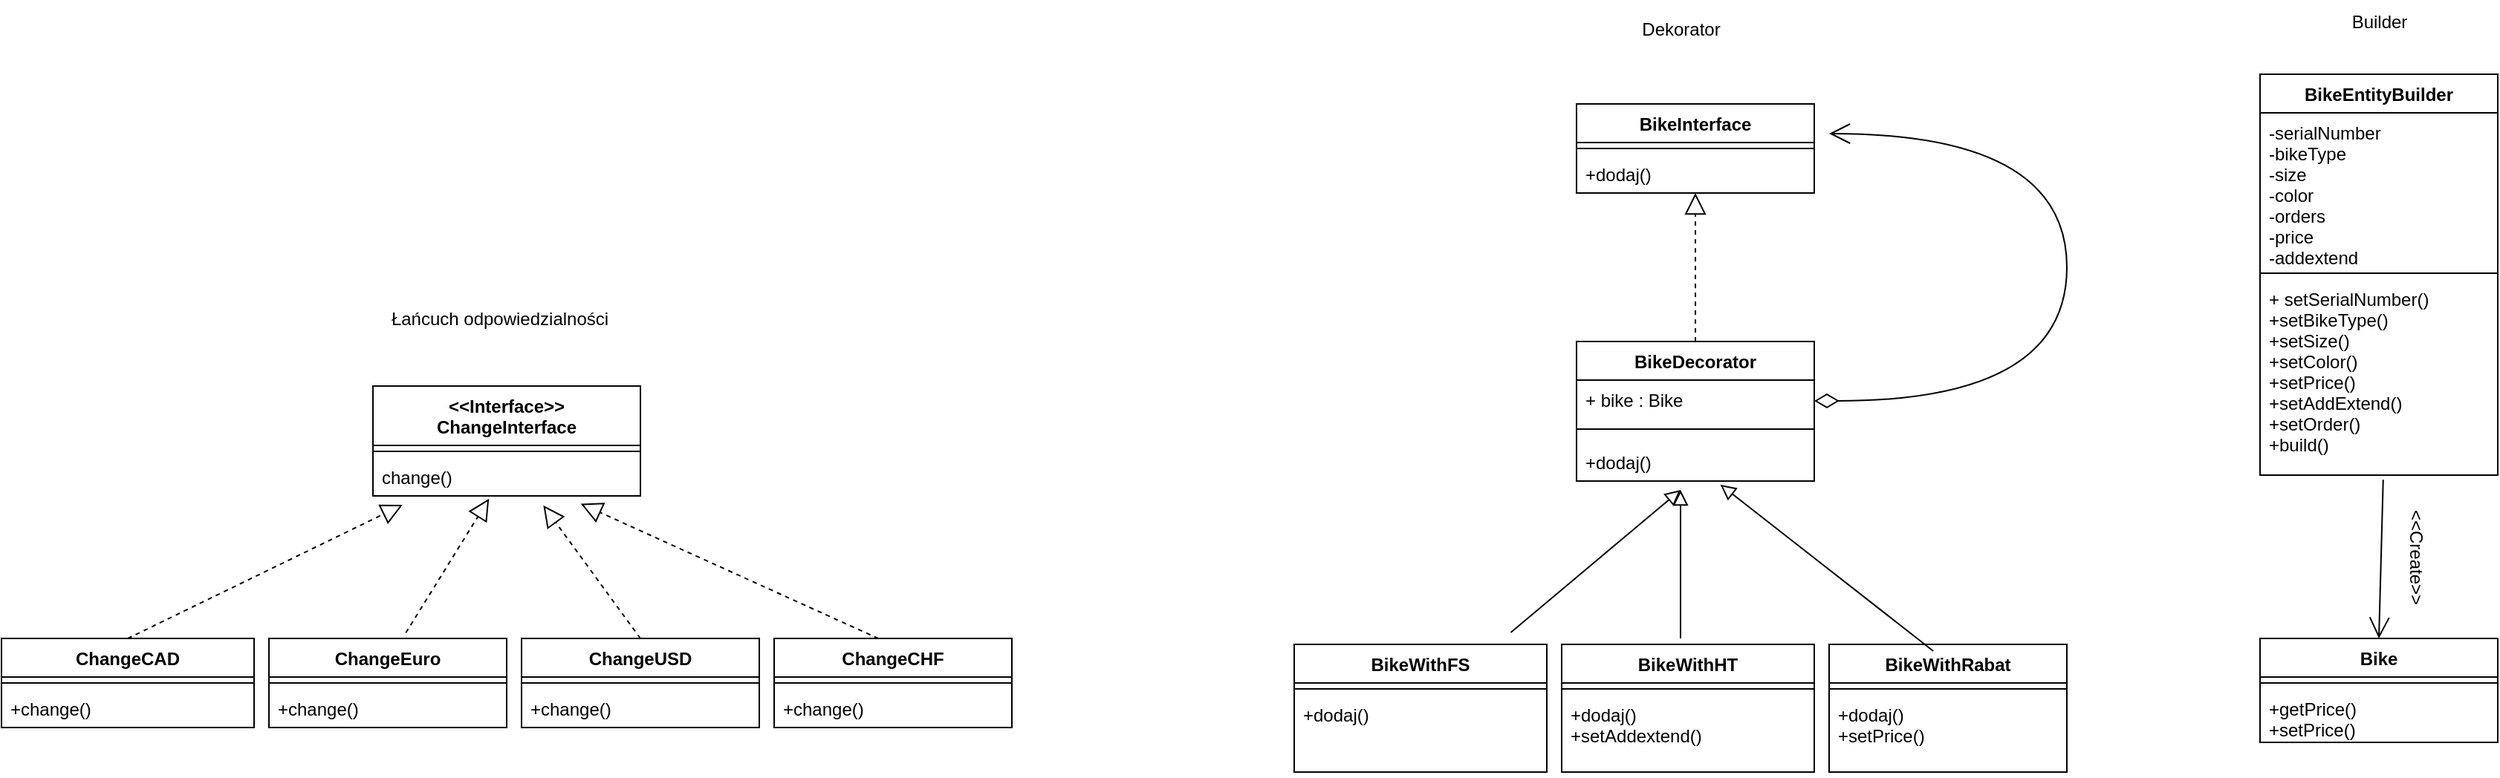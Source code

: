<mxfile version="20.8.10" type="device"><diagram id="e-89voYU3TC_vTLR0w-W" name="Strona-1"><mxGraphModel dx="2912" dy="2593" grid="1" gridSize="10" guides="1" tooltips="1" connect="1" arrows="1" fold="1" page="1" pageScale="1" pageWidth="827" pageHeight="1169" math="0" shadow="0"><root><mxCell id="0"/><mxCell id="1" parent="0"/><mxCell id="jS1EgazjvOxM8Zc1quq6-2" value="BikeInterface" style="swimlane;fontStyle=1;align=center;verticalAlign=top;childLayout=stackLayout;horizontal=1;startSize=26;horizontalStack=0;resizeParent=1;resizeParentMax=0;resizeLast=0;collapsible=1;marginBottom=0;" parent="1" vertex="1"><mxGeometry x="1800" y="-90" width="160" height="60" as="geometry"/></mxCell><mxCell id="jS1EgazjvOxM8Zc1quq6-4" value="" style="line;strokeWidth=1;fillColor=none;align=left;verticalAlign=middle;spacingTop=-1;spacingLeft=3;spacingRight=3;rotatable=0;labelPosition=right;points=[];portConstraint=eastwest;strokeColor=inherit;" parent="jS1EgazjvOxM8Zc1quq6-2" vertex="1"><mxGeometry y="26" width="160" height="8" as="geometry"/></mxCell><mxCell id="jS1EgazjvOxM8Zc1quq6-5" value="+dodaj()" style="text;strokeColor=none;fillColor=none;align=left;verticalAlign=top;spacingLeft=4;spacingRight=4;overflow=hidden;rotatable=0;points=[[0,0.5],[1,0.5]];portConstraint=eastwest;" parent="jS1EgazjvOxM8Zc1quq6-2" vertex="1"><mxGeometry y="34" width="160" height="26" as="geometry"/></mxCell><mxCell id="jS1EgazjvOxM8Zc1quq6-6" value="BikeWithHT" style="swimlane;fontStyle=1;align=center;verticalAlign=top;childLayout=stackLayout;horizontal=1;startSize=26;horizontalStack=0;resizeParent=1;resizeParentMax=0;resizeLast=0;collapsible=1;marginBottom=0;" parent="1" vertex="1"><mxGeometry x="1790" y="274" width="170" height="86" as="geometry"/></mxCell><mxCell id="jS1EgazjvOxM8Zc1quq6-8" value="" style="line;strokeWidth=1;fillColor=none;align=left;verticalAlign=middle;spacingTop=-1;spacingLeft=3;spacingRight=3;rotatable=0;labelPosition=right;points=[];portConstraint=eastwest;strokeColor=inherit;" parent="jS1EgazjvOxM8Zc1quq6-6" vertex="1"><mxGeometry y="26" width="170" height="8" as="geometry"/></mxCell><mxCell id="jS1EgazjvOxM8Zc1quq6-9" value="+dodaj()&#10;+setAddextend()" style="text;strokeColor=none;fillColor=none;align=left;verticalAlign=top;spacingLeft=4;spacingRight=4;overflow=hidden;rotatable=0;points=[[0,0.5],[1,0.5]];portConstraint=eastwest;" parent="jS1EgazjvOxM8Zc1quq6-6" vertex="1"><mxGeometry y="34" width="170" height="52" as="geometry"/></mxCell><mxCell id="jS1EgazjvOxM8Zc1quq6-11" value="BikeDecorator" style="swimlane;fontStyle=1;align=center;verticalAlign=top;childLayout=stackLayout;horizontal=1;startSize=26;horizontalStack=0;resizeParent=1;resizeParentMax=0;resizeLast=0;collapsible=1;marginBottom=0;" parent="1" vertex="1"><mxGeometry x="1800" y="70" width="160" height="94" as="geometry"/></mxCell><mxCell id="jS1EgazjvOxM8Zc1quq6-12" value="+ bike : Bike&#10;&#10;" style="text;strokeColor=none;fillColor=none;align=left;verticalAlign=top;spacingLeft=4;spacingRight=4;overflow=hidden;rotatable=0;points=[[0,0.5],[1,0.5]];portConstraint=eastwest;" parent="jS1EgazjvOxM8Zc1quq6-11" vertex="1"><mxGeometry y="26" width="160" height="24" as="geometry"/></mxCell><mxCell id="jS1EgazjvOxM8Zc1quq6-13" value="" style="line;strokeWidth=1;fillColor=none;align=left;verticalAlign=middle;spacingTop=-1;spacingLeft=3;spacingRight=3;rotatable=0;labelPosition=right;points=[];portConstraint=eastwest;strokeColor=inherit;" parent="jS1EgazjvOxM8Zc1quq6-11" vertex="1"><mxGeometry y="50" width="160" height="18" as="geometry"/></mxCell><mxCell id="jS1EgazjvOxM8Zc1quq6-14" value="+dodaj()" style="text;strokeColor=none;fillColor=none;align=left;verticalAlign=top;spacingLeft=4;spacingRight=4;overflow=hidden;rotatable=0;points=[[0,0.5],[1,0.5]];portConstraint=eastwest;" parent="jS1EgazjvOxM8Zc1quq6-11" vertex="1"><mxGeometry y="68" width="160" height="26" as="geometry"/></mxCell><mxCell id="jS1EgazjvOxM8Zc1quq6-15" value="BikeWithRabat" style="swimlane;fontStyle=1;align=center;verticalAlign=top;childLayout=stackLayout;horizontal=1;startSize=26;horizontalStack=0;resizeParent=1;resizeParentMax=0;resizeLast=0;collapsible=1;marginBottom=0;" parent="1" vertex="1"><mxGeometry x="1970" y="274" width="160" height="86" as="geometry"/></mxCell><mxCell id="jS1EgazjvOxM8Zc1quq6-17" value="" style="line;strokeWidth=1;fillColor=none;align=left;verticalAlign=middle;spacingTop=-1;spacingLeft=3;spacingRight=3;rotatable=0;labelPosition=right;points=[];portConstraint=eastwest;strokeColor=inherit;" parent="jS1EgazjvOxM8Zc1quq6-15" vertex="1"><mxGeometry y="26" width="160" height="8" as="geometry"/></mxCell><mxCell id="jS1EgazjvOxM8Zc1quq6-18" value="+dodaj()&#10;+setPrice()" style="text;strokeColor=none;fillColor=none;align=left;verticalAlign=top;spacingLeft=4;spacingRight=4;overflow=hidden;rotatable=0;points=[[0,0.5],[1,0.5]];portConstraint=eastwest;" parent="jS1EgazjvOxM8Zc1quq6-15" vertex="1"><mxGeometry y="34" width="160" height="52" as="geometry"/></mxCell><mxCell id="jS1EgazjvOxM8Zc1quq6-21" value="" style="endArrow=open;html=1;endSize=12;startArrow=diamondThin;startSize=14;startFill=0;edgeStyle=orthogonalEdgeStyle;rounded=0;sourcePerimeterSpacing=8;targetPerimeterSpacing=8;curved=1;" parent="1" edge="1"><mxGeometry x="-0.125" y="-30" relative="1" as="geometry"><mxPoint x="1960" y="110" as="sourcePoint"/><mxPoint x="1970" y="-70" as="targetPoint"/><Array as="points"><mxPoint x="2130" y="110"/><mxPoint x="2130" y="-70"/></Array><mxPoint as="offset"/></mxGeometry></mxCell><mxCell id="jS1EgazjvOxM8Zc1quq6-24" value="" style="endArrow=block;dashed=1;endFill=0;endSize=12;html=1;rounded=0;sourcePerimeterSpacing=8;targetPerimeterSpacing=8;curved=1;exitX=0.5;exitY=0;exitDx=0;exitDy=0;" parent="1" source="jS1EgazjvOxM8Zc1quq6-11" edge="1"><mxGeometry width="160" relative="1" as="geometry"><mxPoint x="1410" y="-40" as="sourcePoint"/><mxPoint x="1880" y="-30" as="targetPoint"/></mxGeometry></mxCell><mxCell id="jS1EgazjvOxM8Zc1quq6-30" value="" style="endArrow=block;html=1;rounded=0;align=center;verticalAlign=bottom;endFill=0;labelBackgroundColor=none;endSize=8;sourcePerimeterSpacing=8;targetPerimeterSpacing=8;curved=1;" parent="1" edge="1"><mxGeometry x="0.625" y="20" relative="1" as="geometry"><mxPoint x="1870" y="270" as="sourcePoint"/><mxPoint x="1870" y="170" as="targetPoint"/><mxPoint as="offset"/></mxGeometry></mxCell><mxCell id="jS1EgazjvOxM8Zc1quq6-34" value="" style="endArrow=block;html=1;rounded=0;align=center;verticalAlign=bottom;endFill=0;labelBackgroundColor=none;endSize=8;sourcePerimeterSpacing=8;targetPerimeterSpacing=8;curved=1;entryX=0.605;entryY=1.092;entryDx=0;entryDy=0;entryPerimeter=0;exitX=0.438;exitY=0.052;exitDx=0;exitDy=0;exitPerimeter=0;" parent="1" target="jS1EgazjvOxM8Zc1quq6-14" edge="1" source="jS1EgazjvOxM8Zc1quq6-15"><mxGeometry x="0.625" y="20" relative="1" as="geometry"><mxPoint x="2100" y="270" as="sourcePoint"/><mxPoint x="1830" y="210" as="targetPoint"/><mxPoint as="offset"/></mxGeometry></mxCell><mxCell id="jS1EgazjvOxM8Zc1quq6-35" value="BikeEntityBuilder" style="swimlane;fontStyle=1;align=center;verticalAlign=top;childLayout=stackLayout;horizontal=1;startSize=26;horizontalStack=0;resizeParent=1;resizeParentMax=0;resizeLast=0;collapsible=1;marginBottom=0;" parent="1" vertex="1"><mxGeometry x="2260" y="-110" width="160" height="270" as="geometry"/></mxCell><mxCell id="jS1EgazjvOxM8Zc1quq6-36" value="-serialNumber&#10;-bikeType&#10;-size&#10;-color&#10;-orders&#10;-price&#10;-addextend" style="text;strokeColor=none;fillColor=none;align=left;verticalAlign=top;spacingLeft=4;spacingRight=4;overflow=hidden;rotatable=0;points=[[0,0.5],[1,0.5]];portConstraint=eastwest;" parent="jS1EgazjvOxM8Zc1quq6-35" vertex="1"><mxGeometry y="26" width="160" height="104" as="geometry"/></mxCell><mxCell id="jS1EgazjvOxM8Zc1quq6-37" value="" style="line;strokeWidth=1;fillColor=none;align=left;verticalAlign=middle;spacingTop=-1;spacingLeft=3;spacingRight=3;rotatable=0;labelPosition=right;points=[];portConstraint=eastwest;strokeColor=inherit;" parent="jS1EgazjvOxM8Zc1quq6-35" vertex="1"><mxGeometry y="130" width="160" height="8" as="geometry"/></mxCell><mxCell id="jS1EgazjvOxM8Zc1quq6-38" value="+ setSerialNumber()&#10;+setBikeType()&#10;+setSize()&#10;+setColor()&#10;+setPrice()&#10;+setAddExtend()&#10;+setOrder()&#10;+build()" style="text;strokeColor=none;fillColor=none;align=left;verticalAlign=top;spacingLeft=4;spacingRight=4;overflow=hidden;rotatable=0;points=[[0,0.5],[1,0.5]];portConstraint=eastwest;" parent="jS1EgazjvOxM8Zc1quq6-35" vertex="1"><mxGeometry y="138" width="160" height="132" as="geometry"/></mxCell><mxCell id="jS1EgazjvOxM8Zc1quq6-42" value="Bike" style="swimlane;fontStyle=1;align=center;verticalAlign=top;childLayout=stackLayout;horizontal=1;startSize=26;horizontalStack=0;resizeParent=1;resizeParentMax=0;resizeLast=0;collapsible=1;marginBottom=0;" parent="1" vertex="1"><mxGeometry x="2260" y="270" width="160" height="70" as="geometry"/></mxCell><mxCell id="jS1EgazjvOxM8Zc1quq6-44" value="" style="line;strokeWidth=1;fillColor=none;align=left;verticalAlign=middle;spacingTop=-1;spacingLeft=3;spacingRight=3;rotatable=0;labelPosition=right;points=[];portConstraint=eastwest;strokeColor=inherit;" parent="jS1EgazjvOxM8Zc1quq6-42" vertex="1"><mxGeometry y="26" width="160" height="8" as="geometry"/></mxCell><mxCell id="jS1EgazjvOxM8Zc1quq6-45" value="+getPrice()&#10;+setPrice()" style="text;strokeColor=none;fillColor=none;align=left;verticalAlign=top;spacingLeft=4;spacingRight=4;overflow=hidden;rotatable=0;points=[[0,0.5],[1,0.5]];portConstraint=eastwest;" parent="jS1EgazjvOxM8Zc1quq6-42" vertex="1"><mxGeometry y="34" width="160" height="36" as="geometry"/></mxCell><mxCell id="jS1EgazjvOxM8Zc1quq6-47" value="" style="endArrow=open;endFill=1;endSize=12;html=1;rounded=0;sourcePerimeterSpacing=8;targetPerimeterSpacing=8;curved=1;exitX=0.518;exitY=1.024;exitDx=0;exitDy=0;exitPerimeter=0;" parent="1" source="jS1EgazjvOxM8Zc1quq6-38" edge="1"><mxGeometry width="160" relative="1" as="geometry"><mxPoint x="2380" y="240" as="sourcePoint"/><mxPoint x="2340" y="270" as="targetPoint"/></mxGeometry></mxCell><mxCell id="jS1EgazjvOxM8Zc1quq6-48" value="&amp;lt;&amp;lt;Create&amp;gt;&amp;gt;" style="text;html=1;align=center;verticalAlign=middle;resizable=0;points=[];autosize=1;strokeColor=none;fillColor=none;rotation=90;" parent="1" vertex="1"><mxGeometry x="2320" y="200" width="90" height="30" as="geometry"/></mxCell><mxCell id="sXvePjCIoKDuBgyHI3cn-1" value="BikeWithFS" style="swimlane;fontStyle=1;align=center;verticalAlign=top;childLayout=stackLayout;horizontal=1;startSize=26;horizontalStack=0;resizeParent=1;resizeParentMax=0;resizeLast=0;collapsible=1;marginBottom=0;" vertex="1" parent="1"><mxGeometry x="1610" y="274" width="170" height="86" as="geometry"/></mxCell><mxCell id="sXvePjCIoKDuBgyHI3cn-3" value="" style="line;strokeWidth=1;fillColor=none;align=left;verticalAlign=middle;spacingTop=-1;spacingLeft=3;spacingRight=3;rotatable=0;labelPosition=right;points=[];portConstraint=eastwest;strokeColor=inherit;" vertex="1" parent="sXvePjCIoKDuBgyHI3cn-1"><mxGeometry y="26" width="170" height="8" as="geometry"/></mxCell><mxCell id="sXvePjCIoKDuBgyHI3cn-4" value="+dodaj()&#10;" style="text;strokeColor=none;fillColor=none;align=left;verticalAlign=top;spacingLeft=4;spacingRight=4;overflow=hidden;rotatable=0;points=[[0,0.5],[1,0.5]];portConstraint=eastwest;" vertex="1" parent="sXvePjCIoKDuBgyHI3cn-1"><mxGeometry y="34" width="170" height="52" as="geometry"/></mxCell><mxCell id="sXvePjCIoKDuBgyHI3cn-6" value="" style="endArrow=block;html=1;rounded=0;align=center;verticalAlign=bottom;endFill=0;labelBackgroundColor=none;endSize=8;sourcePerimeterSpacing=8;targetPerimeterSpacing=8;curved=1;entryX=0.438;entryY=1.231;entryDx=0;entryDy=0;entryPerimeter=0;" edge="1" parent="1" source="sXvePjCIoKDuBgyHI3cn-1" target="jS1EgazjvOxM8Zc1quq6-14"><mxGeometry x="0.625" y="20" relative="1" as="geometry"><mxPoint x="1880" y="280" as="sourcePoint"/><mxPoint x="1880" y="180" as="targetPoint"/><mxPoint as="offset"/></mxGeometry></mxCell><mxCell id="sXvePjCIoKDuBgyHI3cn-7" value="ChangeCAD" style="swimlane;fontStyle=1;align=center;verticalAlign=top;childLayout=stackLayout;horizontal=1;startSize=26;horizontalStack=0;resizeParent=1;resizeParentMax=0;resizeLast=0;collapsible=1;marginBottom=0;" vertex="1" parent="1"><mxGeometry x="740" y="270" width="170" height="60" as="geometry"/></mxCell><mxCell id="sXvePjCIoKDuBgyHI3cn-8" value="" style="line;strokeWidth=1;fillColor=none;align=left;verticalAlign=middle;spacingTop=-1;spacingLeft=3;spacingRight=3;rotatable=0;labelPosition=right;points=[];portConstraint=eastwest;strokeColor=inherit;" vertex="1" parent="sXvePjCIoKDuBgyHI3cn-7"><mxGeometry y="26" width="170" height="8" as="geometry"/></mxCell><mxCell id="sXvePjCIoKDuBgyHI3cn-9" value="+change()" style="text;strokeColor=none;fillColor=none;align=left;verticalAlign=top;spacingLeft=4;spacingRight=4;overflow=hidden;rotatable=0;points=[[0,0.5],[1,0.5]];portConstraint=eastwest;" vertex="1" parent="sXvePjCIoKDuBgyHI3cn-7"><mxGeometry y="34" width="170" height="26" as="geometry"/></mxCell><mxCell id="sXvePjCIoKDuBgyHI3cn-10" value="ChangeEuro" style="swimlane;fontStyle=1;align=center;verticalAlign=top;childLayout=stackLayout;horizontal=1;startSize=26;horizontalStack=0;resizeParent=1;resizeParentMax=0;resizeLast=0;collapsible=1;marginBottom=0;" vertex="1" parent="1"><mxGeometry x="920" y="270" width="160" height="60" as="geometry"/></mxCell><mxCell id="sXvePjCIoKDuBgyHI3cn-11" value="" style="line;strokeWidth=1;fillColor=none;align=left;verticalAlign=middle;spacingTop=-1;spacingLeft=3;spacingRight=3;rotatable=0;labelPosition=right;points=[];portConstraint=eastwest;strokeColor=inherit;" vertex="1" parent="sXvePjCIoKDuBgyHI3cn-10"><mxGeometry y="26" width="160" height="8" as="geometry"/></mxCell><mxCell id="sXvePjCIoKDuBgyHI3cn-12" value="+change()" style="text;strokeColor=none;fillColor=none;align=left;verticalAlign=top;spacingLeft=4;spacingRight=4;overflow=hidden;rotatable=0;points=[[0,0.5],[1,0.5]];portConstraint=eastwest;" vertex="1" parent="sXvePjCIoKDuBgyHI3cn-10"><mxGeometry y="34" width="160" height="26" as="geometry"/></mxCell><mxCell id="sXvePjCIoKDuBgyHI3cn-13" value="ChangeUSD" style="swimlane;fontStyle=1;align=center;verticalAlign=top;childLayout=stackLayout;horizontal=1;startSize=26;horizontalStack=0;resizeParent=1;resizeParentMax=0;resizeLast=0;collapsible=1;marginBottom=0;" vertex="1" parent="1"><mxGeometry x="1090" y="270" width="160" height="60" as="geometry"/></mxCell><mxCell id="sXvePjCIoKDuBgyHI3cn-14" value="" style="line;strokeWidth=1;fillColor=none;align=left;verticalAlign=middle;spacingTop=-1;spacingLeft=3;spacingRight=3;rotatable=0;labelPosition=right;points=[];portConstraint=eastwest;strokeColor=inherit;" vertex="1" parent="sXvePjCIoKDuBgyHI3cn-13"><mxGeometry y="26" width="160" height="8" as="geometry"/></mxCell><mxCell id="sXvePjCIoKDuBgyHI3cn-15" value="+change()" style="text;strokeColor=none;fillColor=none;align=left;verticalAlign=top;spacingLeft=4;spacingRight=4;overflow=hidden;rotatable=0;points=[[0,0.5],[1,0.5]];portConstraint=eastwest;" vertex="1" parent="sXvePjCIoKDuBgyHI3cn-13"><mxGeometry y="34" width="160" height="26" as="geometry"/></mxCell><mxCell id="sXvePjCIoKDuBgyHI3cn-16" value="ChangeCHF" style="swimlane;fontStyle=1;align=center;verticalAlign=top;childLayout=stackLayout;horizontal=1;startSize=26;horizontalStack=0;resizeParent=1;resizeParentMax=0;resizeLast=0;collapsible=1;marginBottom=0;" vertex="1" parent="1"><mxGeometry x="1260" y="270" width="160" height="60" as="geometry"/></mxCell><mxCell id="sXvePjCIoKDuBgyHI3cn-17" value="" style="line;strokeWidth=1;fillColor=none;align=left;verticalAlign=middle;spacingTop=-1;spacingLeft=3;spacingRight=3;rotatable=0;labelPosition=right;points=[];portConstraint=eastwest;strokeColor=inherit;" vertex="1" parent="sXvePjCIoKDuBgyHI3cn-16"><mxGeometry y="26" width="160" height="8" as="geometry"/></mxCell><mxCell id="sXvePjCIoKDuBgyHI3cn-18" value="+change()" style="text;strokeColor=none;fillColor=none;align=left;verticalAlign=top;spacingLeft=4;spacingRight=4;overflow=hidden;rotatable=0;points=[[0,0.5],[1,0.5]];portConstraint=eastwest;" vertex="1" parent="sXvePjCIoKDuBgyHI3cn-16"><mxGeometry y="34" width="160" height="26" as="geometry"/></mxCell><mxCell id="sXvePjCIoKDuBgyHI3cn-19" value="&lt;&lt;Interface&gt;&gt;&#10;ChangeInterface" style="swimlane;fontStyle=1;align=center;verticalAlign=top;childLayout=stackLayout;horizontal=1;startSize=40;horizontalStack=0;resizeParent=1;resizeParentMax=0;resizeLast=0;collapsible=1;marginBottom=0;" vertex="1" parent="1"><mxGeometry x="990" y="100" width="180" height="74" as="geometry"/></mxCell><mxCell id="sXvePjCIoKDuBgyHI3cn-20" value="" style="line;strokeWidth=1;fillColor=none;align=left;verticalAlign=middle;spacingTop=-1;spacingLeft=3;spacingRight=3;rotatable=0;labelPosition=right;points=[];portConstraint=eastwest;strokeColor=inherit;" vertex="1" parent="sXvePjCIoKDuBgyHI3cn-19"><mxGeometry y="40" width="180" height="8" as="geometry"/></mxCell><mxCell id="sXvePjCIoKDuBgyHI3cn-21" value="change()" style="text;strokeColor=none;fillColor=none;align=left;verticalAlign=top;spacingLeft=4;spacingRight=4;overflow=hidden;rotatable=0;points=[[0,0.5],[1,0.5]];portConstraint=eastwest;" vertex="1" parent="sXvePjCIoKDuBgyHI3cn-19"><mxGeometry y="48" width="180" height="26" as="geometry"/></mxCell><mxCell id="sXvePjCIoKDuBgyHI3cn-22" value="" style="endArrow=block;dashed=1;endFill=0;endSize=12;html=1;rounded=0;sourcePerimeterSpacing=8;targetPerimeterSpacing=8;curved=1;exitX=0.438;exitY=0;exitDx=0;exitDy=0;exitPerimeter=0;entryX=0.777;entryY=1.203;entryDx=0;entryDy=0;entryPerimeter=0;" edge="1" parent="1" source="sXvePjCIoKDuBgyHI3cn-16" target="sXvePjCIoKDuBgyHI3cn-21"><mxGeometry width="160" relative="1" as="geometry"><mxPoint x="1360.08" y="182.012" as="sourcePoint"/><mxPoint x="1400" y="292" as="targetPoint"/></mxGeometry></mxCell><mxCell id="sXvePjCIoKDuBgyHI3cn-23" value="" style="endArrow=block;dashed=1;endFill=0;endSize=12;html=1;rounded=0;sourcePerimeterSpacing=8;targetPerimeterSpacing=8;curved=1;exitX=0.5;exitY=0;exitDx=0;exitDy=0;entryX=0.637;entryY=1.247;entryDx=0;entryDy=0;entryPerimeter=0;" edge="1" parent="1" source="sXvePjCIoKDuBgyHI3cn-13" target="sXvePjCIoKDuBgyHI3cn-21"><mxGeometry width="160" relative="1" as="geometry"><mxPoint x="1370.08" y="192.012" as="sourcePoint"/><mxPoint x="1410" y="302" as="targetPoint"/></mxGeometry></mxCell><mxCell id="sXvePjCIoKDuBgyHI3cn-24" value="" style="endArrow=block;dashed=1;endFill=0;endSize=12;html=1;rounded=0;sourcePerimeterSpacing=8;targetPerimeterSpacing=8;curved=1;exitX=0.576;exitY=-0.064;exitDx=0;exitDy=0;exitPerimeter=0;entryX=0.434;entryY=1.071;entryDx=0;entryDy=0;entryPerimeter=0;" edge="1" parent="1" source="sXvePjCIoKDuBgyHI3cn-10" target="sXvePjCIoKDuBgyHI3cn-21"><mxGeometry width="160" relative="1" as="geometry"><mxPoint x="1380.08" y="202.012" as="sourcePoint"/><mxPoint x="1420" y="312" as="targetPoint"/></mxGeometry></mxCell><mxCell id="sXvePjCIoKDuBgyHI3cn-25" value="" style="endArrow=block;dashed=1;endFill=0;endSize=12;html=1;rounded=0;sourcePerimeterSpacing=8;targetPerimeterSpacing=8;curved=1;exitX=0.5;exitY=0;exitDx=0;exitDy=0;entryX=0.111;entryY=1.231;entryDx=0;entryDy=0;entryPerimeter=0;" edge="1" parent="1" source="sXvePjCIoKDuBgyHI3cn-7" target="sXvePjCIoKDuBgyHI3cn-21"><mxGeometry width="160" relative="1" as="geometry"><mxPoint x="1390.08" y="212.012" as="sourcePoint"/><mxPoint x="1430" y="322" as="targetPoint"/></mxGeometry></mxCell><mxCell id="sXvePjCIoKDuBgyHI3cn-26" value="Łańcuch odpowiedzialności" style="text;html=1;align=center;verticalAlign=middle;resizable=0;points=[];autosize=1;strokeColor=none;fillColor=none;" vertex="1" parent="1"><mxGeometry x="990" y="40" width="170" height="30" as="geometry"/></mxCell><mxCell id="sXvePjCIoKDuBgyHI3cn-27" value="Dekorator" style="text;html=1;align=center;verticalAlign=middle;resizable=0;points=[];autosize=1;strokeColor=none;fillColor=none;" vertex="1" parent="1"><mxGeometry x="1830" y="-155" width="80" height="30" as="geometry"/></mxCell><mxCell id="sXvePjCIoKDuBgyHI3cn-28" value="Builder" style="text;html=1;align=center;verticalAlign=middle;resizable=0;points=[];autosize=1;strokeColor=none;fillColor=none;" vertex="1" parent="1"><mxGeometry x="2310" y="-160" width="60" height="30" as="geometry"/></mxCell></root></mxGraphModel></diagram></mxfile>